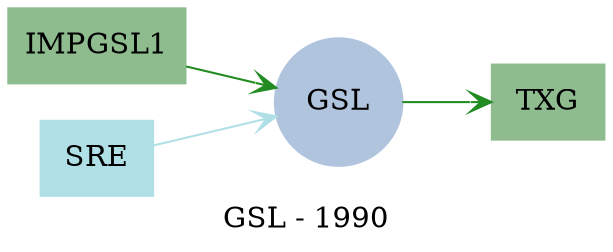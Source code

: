 strict digraph result_commodity_GSL {
	label       = "GSL - 1990" ;

	compound    = "True" ;
	concentrate = "True" ;
	rankdir     = "LR" ;
	splines     = "True" ;

	node [ shape="box", style="filled" ] ;
	edge [
	  arrowhead  = "vee",
	  fontsize   = "8",
	  label      = "   ",
	  labelfloat = "False",
	  labelfontcolor = "lightgreen"
	  len        = "2",
	  weight     = "0.5",
	] ;

	"GSL" [ color="lightsteelblue", href="../results/results1990.svg", shape="circle" ] ;

	subgraph used_techs {
		node [ color="darkseagreen" ] ;

		"IMPGSL1" [ href="../results/results_IMPGSL1_1990.svg" ] ;
		"TXG"     [ href="../results/results_TXG_1990.svg" ] ;
	}

	subgraph used_techs {
		node [ color="powderblue" ] ;

		"SRE" ;
	}

	subgraph in_use_flows {
		edge [ color="forestgreen" ] ;

		"GSL"     -> "TXG" ;
		"IMPGSL1" -> "GSL" ;
	}

	subgraph unused_flows {
		edge [ color="powderblue" ] ;

		"SRE" -> "GSL" ;
	}
}
